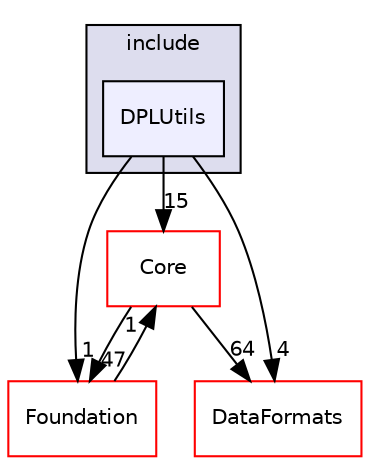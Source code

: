 digraph "/home/travis/build/AliceO2Group/AliceO2/Framework/Utils/include/DPLUtils" {
  bgcolor=transparent;
  compound=true
  node [ fontsize="10", fontname="Helvetica"];
  edge [ labelfontsize="10", labelfontname="Helvetica"];
  subgraph clusterdir_de9651cf711cd4bea71a7a8d6bfef94c {
    graph [ bgcolor="#ddddee", pencolor="black", label="include" fontname="Helvetica", fontsize="10", URL="dir_de9651cf711cd4bea71a7a8d6bfef94c.html"]
  dir_7aebe22961b46cd8502bbaccf48f2fdd [shape=box, label="DPLUtils", style="filled", fillcolor="#eeeeff", pencolor="black", URL="dir_7aebe22961b46cd8502bbaccf48f2fdd.html"];
  }
  dir_9f165b2481dacfe69aa54d326bd5cd47 [shape=box label="Core" color="red" URL="dir_9f165b2481dacfe69aa54d326bd5cd47.html"];
  dir_5d813cdce1e9826318f2aba62999ca51 [shape=box label="Foundation" color="red" URL="dir_5d813cdce1e9826318f2aba62999ca51.html"];
  dir_2171f7ec022c5423887b07c69b2f5b48 [shape=box label="DataFormats" color="red" URL="dir_2171f7ec022c5423887b07c69b2f5b48.html"];
  dir_9f165b2481dacfe69aa54d326bd5cd47->dir_5d813cdce1e9826318f2aba62999ca51 [headlabel="47", labeldistance=1.5 headhref="dir_000695_000700.html"];
  dir_9f165b2481dacfe69aa54d326bd5cd47->dir_2171f7ec022c5423887b07c69b2f5b48 [headlabel="64", labeldistance=1.5 headhref="dir_000695_000080.html"];
  dir_5d813cdce1e9826318f2aba62999ca51->dir_9f165b2481dacfe69aa54d326bd5cd47 [headlabel="1", labeldistance=1.5 headhref="dir_000700_000695.html"];
  dir_7aebe22961b46cd8502bbaccf48f2fdd->dir_9f165b2481dacfe69aa54d326bd5cd47 [headlabel="15", labeldistance=1.5 headhref="dir_000059_000695.html"];
  dir_7aebe22961b46cd8502bbaccf48f2fdd->dir_5d813cdce1e9826318f2aba62999ca51 [headlabel="1", labeldistance=1.5 headhref="dir_000059_000700.html"];
  dir_7aebe22961b46cd8502bbaccf48f2fdd->dir_2171f7ec022c5423887b07c69b2f5b48 [headlabel="4", labeldistance=1.5 headhref="dir_000059_000080.html"];
}

